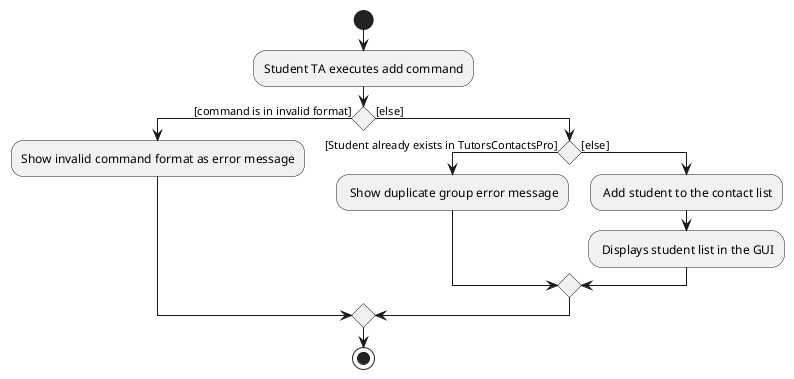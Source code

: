 @startuml
start
:Student TA executes add command;

if () then ([command is in invalid format])
    :Show invalid command format as error message;

else ([else])
    if () then ([Student already exists in TutorsContactsPro])
    : Show duplicate group error message;
    else([else])
    : Add student to the contact list;
    : Displays student list in the GUI;
    endif

endif
stop
@enduml